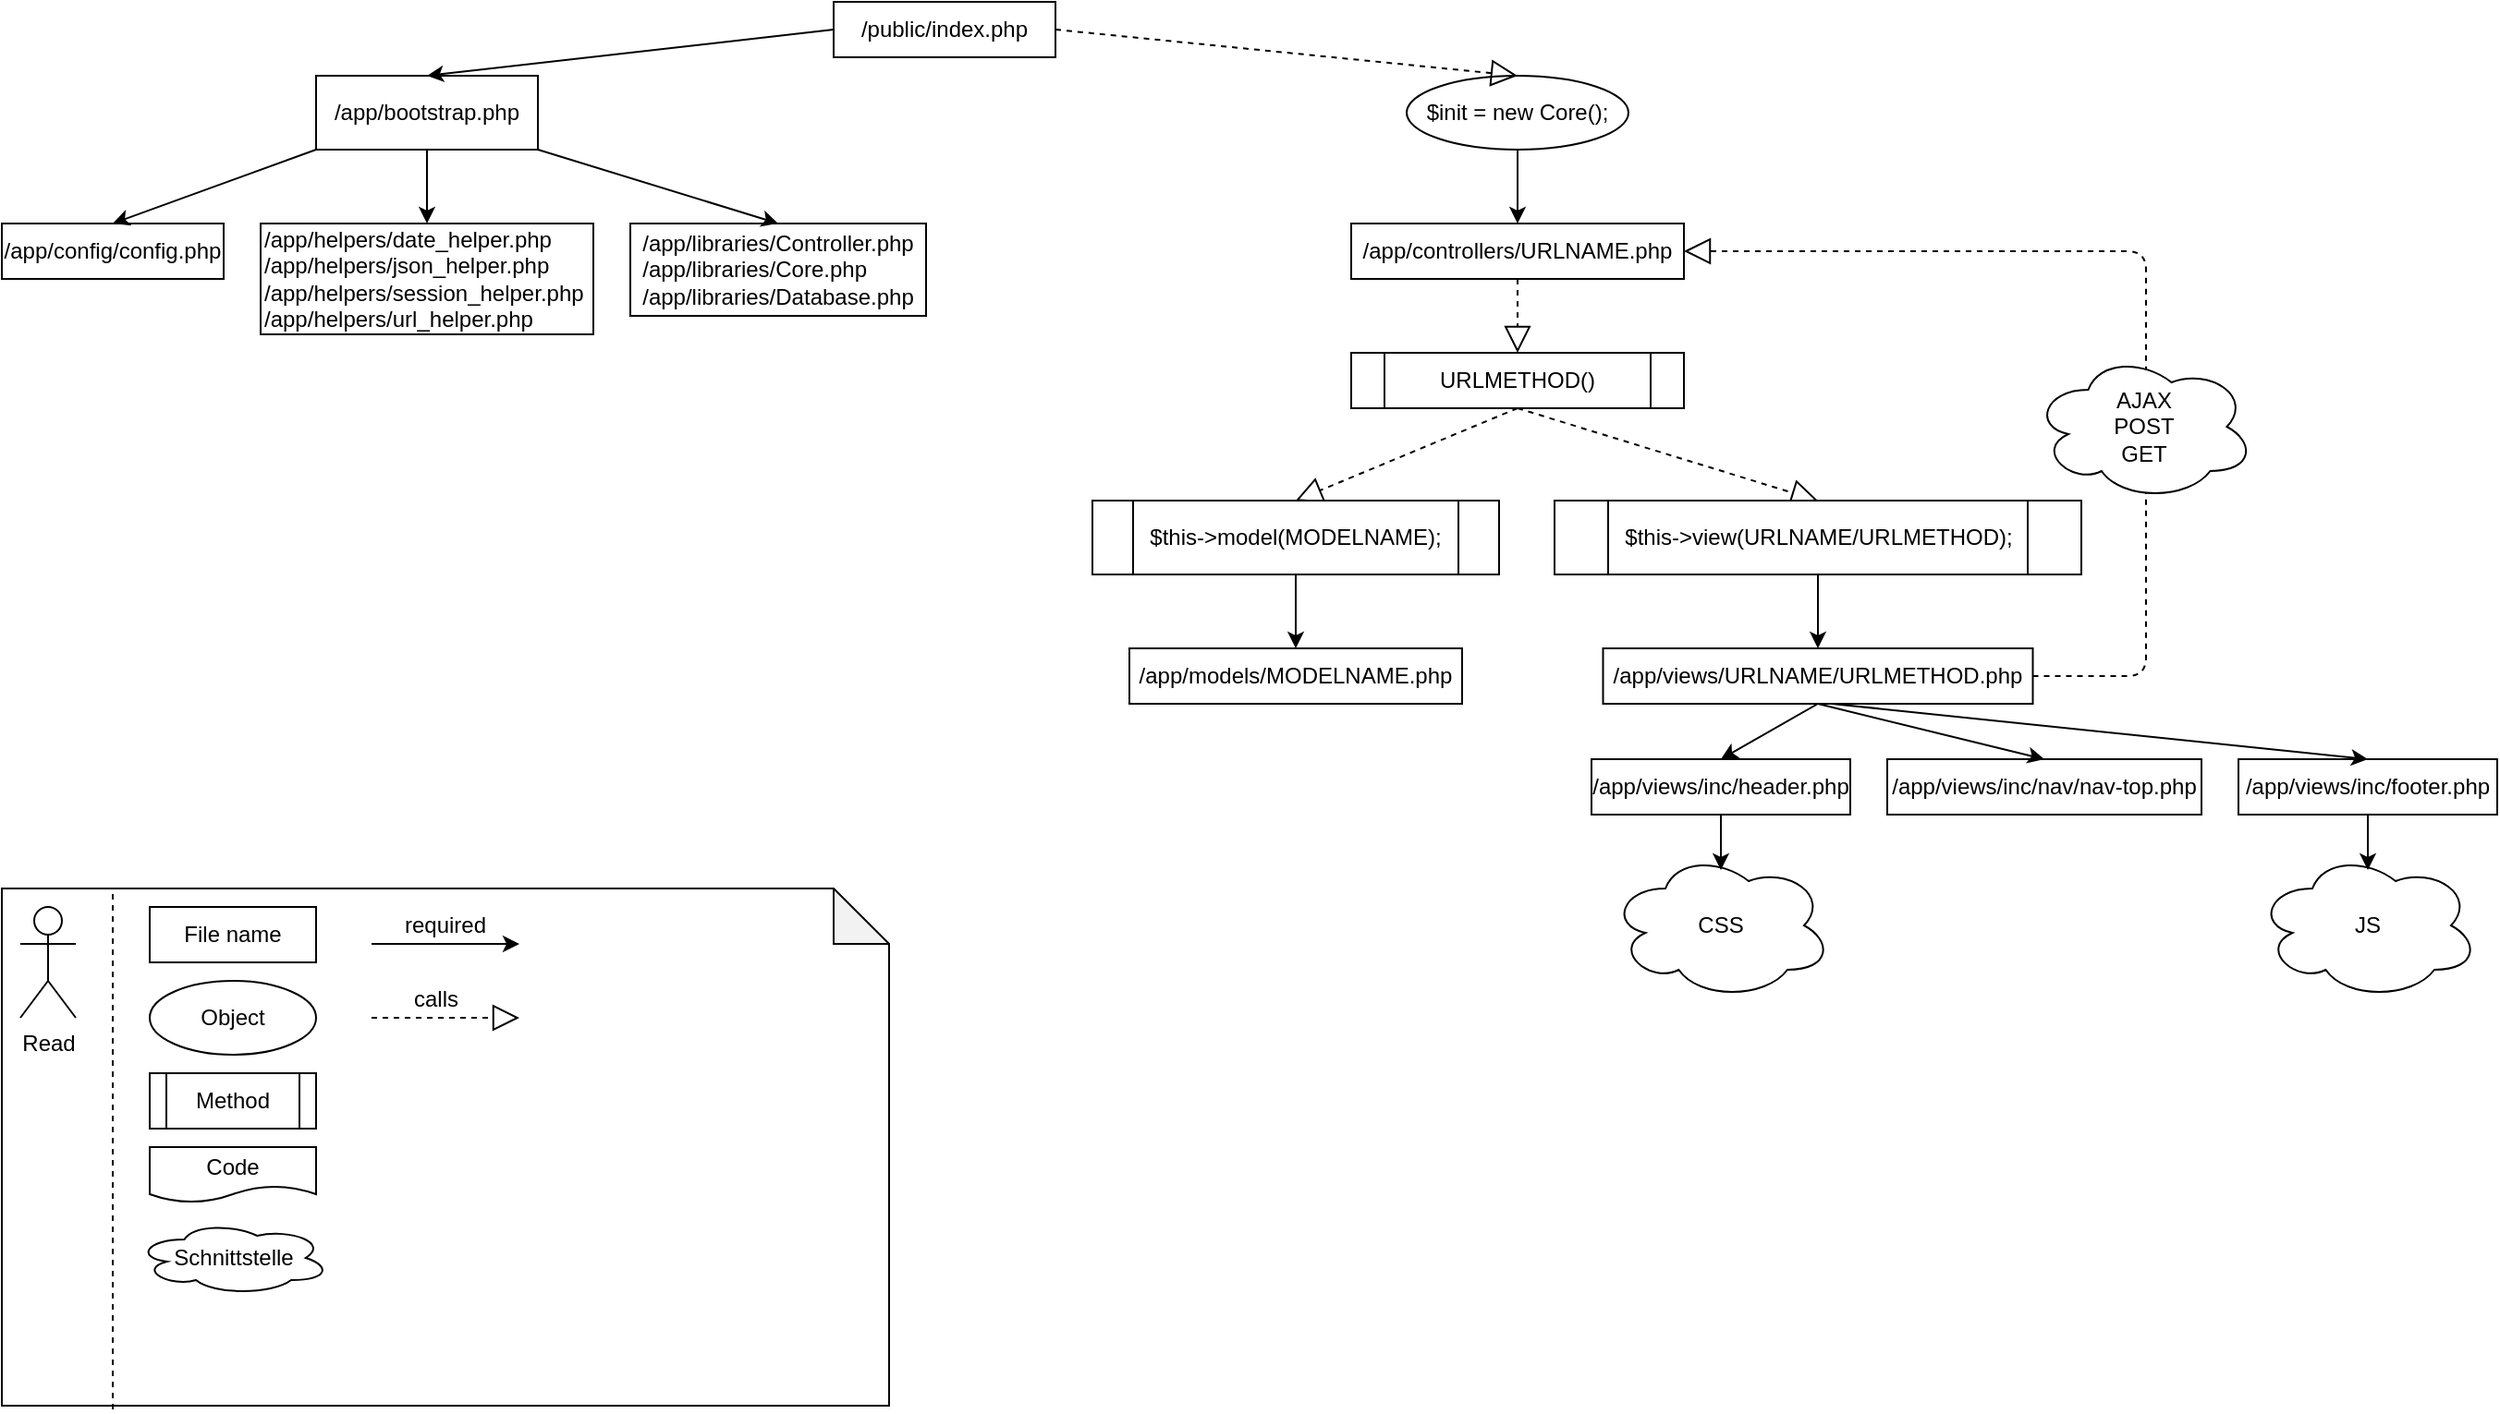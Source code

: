 <mxfile version="12.5.8" type="device"><diagram name="Page-1" id="9f46799a-70d6-7492-0946-bef42562c5a5"><mxGraphModel dx="1422" dy="713" grid="1" gridSize="10" guides="1" tooltips="1" connect="1" arrows="1" fold="1" page="1" pageScale="1" pageWidth="1100" pageHeight="850" background="#ffffff" math="0" shadow="0"><root><mxCell id="0"/><mxCell id="1" parent="0"/><mxCell id="seLH4e_ZLU2bX_Oh-OQ0-1" value="/public/index.php" style="rounded=0;whiteSpace=wrap;html=1;" parent="1" vertex="1"><mxGeometry x="490" y="40" width="120" height="30" as="geometry"/></mxCell><mxCell id="seLH4e_ZLU2bX_Oh-OQ0-4" value="/app/bootstrap.php" style="rounded=0;whiteSpace=wrap;html=1;" parent="1" vertex="1"><mxGeometry x="210" y="80" width="120" height="40" as="geometry"/></mxCell><mxCell id="seLH4e_ZLU2bX_Oh-OQ0-5" value="/app/config/config.php" style="rounded=0;whiteSpace=wrap;html=1;" parent="1" vertex="1"><mxGeometry x="40" y="160" width="120" height="30" as="geometry"/></mxCell><mxCell id="seLH4e_ZLU2bX_Oh-OQ0-6" value="/app/helpers/date_helper.php&lt;br&gt;/app/helpers/json_helper.php&lt;br&gt;/app/helpers/session_helper.php&lt;br&gt;&lt;span style=&quot;text-align: center&quot;&gt;/app/helpers/url_helper.php&lt;/span&gt;" style="rounded=0;whiteSpace=wrap;html=1;align=left;" parent="1" vertex="1"><mxGeometry x="180" y="160" width="180" height="60" as="geometry"/></mxCell><mxCell id="seLH4e_ZLU2bX_Oh-OQ0-7" value="&lt;div style=&quot;text-align: left&quot;&gt;&lt;span&gt;/app/libraries/Controller.php&lt;/span&gt;&lt;/div&gt;&lt;div style=&quot;text-align: left&quot;&gt;&lt;span&gt;/app/libraries/Core.php&lt;/span&gt;&lt;/div&gt;&lt;div style=&quot;text-align: left&quot;&gt;&lt;span&gt;/app/libraries/Database.php&lt;/span&gt;&lt;/div&gt;" style="rounded=0;whiteSpace=wrap;html=1;" parent="1" vertex="1"><mxGeometry x="380" y="160" width="160" height="50" as="geometry"/></mxCell><mxCell id="seLH4e_ZLU2bX_Oh-OQ0-9" value="" style="endArrow=classic;html=1;entryX=0.5;entryY=0;entryDx=0;entryDy=0;exitX=0;exitY=0.5;exitDx=0;exitDy=0;" parent="1" source="seLH4e_ZLU2bX_Oh-OQ0-1" target="seLH4e_ZLU2bX_Oh-OQ0-4" edge="1"><mxGeometry width="50" height="50" relative="1" as="geometry"><mxPoint x="490" y="50" as="sourcePoint"/><mxPoint x="390" y="90" as="targetPoint"/></mxGeometry></mxCell><mxCell id="seLH4e_ZLU2bX_Oh-OQ0-10" value="" style="endArrow=classic;html=1;exitX=0;exitY=1;exitDx=0;exitDy=0;entryX=0.5;entryY=0;entryDx=0;entryDy=0;" parent="1" source="seLH4e_ZLU2bX_Oh-OQ0-4" target="seLH4e_ZLU2bX_Oh-OQ0-5" edge="1"><mxGeometry width="50" height="50" relative="1" as="geometry"><mxPoint x="50" y="520" as="sourcePoint"/><mxPoint x="100" y="470" as="targetPoint"/></mxGeometry></mxCell><mxCell id="seLH4e_ZLU2bX_Oh-OQ0-11" value="" style="endArrow=classic;html=1;exitX=0.5;exitY=1;exitDx=0;exitDy=0;entryX=0.5;entryY=0;entryDx=0;entryDy=0;" parent="1" source="seLH4e_ZLU2bX_Oh-OQ0-4" target="seLH4e_ZLU2bX_Oh-OQ0-6" edge="1"><mxGeometry width="50" height="50" relative="1" as="geometry"><mxPoint x="160" y="340" as="sourcePoint"/><mxPoint x="210" y="290" as="targetPoint"/></mxGeometry></mxCell><mxCell id="seLH4e_ZLU2bX_Oh-OQ0-12" value="" style="endArrow=classic;html=1;exitX=1;exitY=1;exitDx=0;exitDy=0;entryX=0.5;entryY=0;entryDx=0;entryDy=0;" parent="1" source="seLH4e_ZLU2bX_Oh-OQ0-4" target="seLH4e_ZLU2bX_Oh-OQ0-7" edge="1"><mxGeometry width="50" height="50" relative="1" as="geometry"><mxPoint x="190" y="320" as="sourcePoint"/><mxPoint x="240" y="270" as="targetPoint"/></mxGeometry></mxCell><mxCell id="seLH4e_ZLU2bX_Oh-OQ0-13" value="$init = new Core();" style="ellipse;whiteSpace=wrap;html=1;" parent="1" vertex="1"><mxGeometry x="800" y="80" width="120" height="40" as="geometry"/></mxCell><mxCell id="seLH4e_ZLU2bX_Oh-OQ0-16" value="" style="endArrow=block;dashed=1;endFill=0;endSize=12;html=1;exitX=1;exitY=0.5;exitDx=0;exitDy=0;entryX=0.5;entryY=0;entryDx=0;entryDy=0;" parent="1" source="seLH4e_ZLU2bX_Oh-OQ0-1" target="seLH4e_ZLU2bX_Oh-OQ0-13" edge="1"><mxGeometry width="160" relative="1" as="geometry"><mxPoint x="290" y="420" as="sourcePoint"/><mxPoint x="450" y="420" as="targetPoint"/></mxGeometry></mxCell><mxCell id="seLH4e_ZLU2bX_Oh-OQ0-17" value="/app/controllers/URLNAME.php" style="rounded=0;whiteSpace=wrap;html=1;" parent="1" vertex="1"><mxGeometry x="770" y="160" width="180" height="30" as="geometry"/></mxCell><mxCell id="seLH4e_ZLU2bX_Oh-OQ0-18" value="" style="endArrow=classic;html=1;exitX=0.5;exitY=1;exitDx=0;exitDy=0;entryX=0.5;entryY=0;entryDx=0;entryDy=0;" parent="1" source="seLH4e_ZLU2bX_Oh-OQ0-13" target="seLH4e_ZLU2bX_Oh-OQ0-17" edge="1"><mxGeometry width="50" height="50" relative="1" as="geometry"><mxPoint x="260" y="130" as="sourcePoint"/><mxPoint x="260" y="170" as="targetPoint"/></mxGeometry></mxCell><mxCell id="seLH4e_ZLU2bX_Oh-OQ0-19" value="" style="endArrow=block;dashed=1;endFill=0;endSize=12;html=1;exitX=0.5;exitY=1;exitDx=0;exitDy=0;entryX=0.5;entryY=0;entryDx=0;entryDy=0;" parent="1" source="seLH4e_ZLU2bX_Oh-OQ0-17" target="seLH4e_ZLU2bX_Oh-OQ0-20" edge="1"><mxGeometry width="160" relative="1" as="geometry"><mxPoint x="640" y="65" as="sourcePoint"/><mxPoint x="870" y="90" as="targetPoint"/></mxGeometry></mxCell><mxCell id="seLH4e_ZLU2bX_Oh-OQ0-20" value="URLMETHOD()" style="shape=process;whiteSpace=wrap;html=1;backgroundOutline=1;" parent="1" vertex="1"><mxGeometry x="770" y="230" width="180" height="30" as="geometry"/></mxCell><mxCell id="seLH4e_ZLU2bX_Oh-OQ0-24" value="" style="shape=note;whiteSpace=wrap;html=1;backgroundOutline=1;darkOpacity=0.05;" parent="1" vertex="1"><mxGeometry x="40" y="520" width="480" height="280" as="geometry"/></mxCell><mxCell id="seLH4e_ZLU2bX_Oh-OQ0-31" value="Code" style="shape=document;whiteSpace=wrap;html=1;boundedLbl=1;fillColor=#FFFFFF;" parent="1" vertex="1"><mxGeometry x="120" y="660" width="90" height="30" as="geometry"/></mxCell><mxCell id="seLH4e_ZLU2bX_Oh-OQ0-32" value="" style="endArrow=block;dashed=1;endFill=0;endSize=12;html=1;exitX=0.5;exitY=1;exitDx=0;exitDy=0;entryX=0.5;entryY=0;entryDx=0;entryDy=0;" parent="1" source="seLH4e_ZLU2bX_Oh-OQ0-20" target="seLH4e_ZLU2bX_Oh-OQ0-56" edge="1"><mxGeometry width="160" relative="1" as="geometry"><mxPoint x="870" y="200" as="sourcePoint"/><mxPoint x="990" y="290" as="targetPoint"/></mxGeometry></mxCell><mxCell id="seLH4e_ZLU2bX_Oh-OQ0-34" value="" style="endArrow=block;dashed=1;endFill=0;endSize=12;html=1;exitX=0.5;exitY=1;exitDx=0;exitDy=0;entryX=0.5;entryY=0;entryDx=0;entryDy=0;" parent="1" source="seLH4e_ZLU2bX_Oh-OQ0-20" target="seLH4e_ZLU2bX_Oh-OQ0-55" edge="1"><mxGeometry width="160" relative="1" as="geometry"><mxPoint x="870" y="280" as="sourcePoint"/><mxPoint x="750" y="280" as="targetPoint"/></mxGeometry></mxCell><mxCell id="seLH4e_ZLU2bX_Oh-OQ0-35" value="/app/models/MODELNAME.php" style="rounded=0;whiteSpace=wrap;html=1;" parent="1" vertex="1"><mxGeometry x="650" y="390" width="180" height="30" as="geometry"/></mxCell><mxCell id="seLH4e_ZLU2bX_Oh-OQ0-36" value="/app/views/URLNAME/URLMETHOD.php" style="rounded=0;whiteSpace=wrap;html=1;" parent="1" vertex="1"><mxGeometry x="906.25" y="390" width="232.5" height="30" as="geometry"/></mxCell><mxCell id="seLH4e_ZLU2bX_Oh-OQ0-37" value="" style="endArrow=classic;html=1;entryX=0.5;entryY=0;entryDx=0;entryDy=0;exitX=0.5;exitY=1;exitDx=0;exitDy=0;" parent="1" source="seLH4e_ZLU2bX_Oh-OQ0-55" target="seLH4e_ZLU2bX_Oh-OQ0-35" edge="1"><mxGeometry width="50" height="50" relative="1" as="geometry"><mxPoint x="810" y="370" as="sourcePoint"/><mxPoint x="870" y="170" as="targetPoint"/></mxGeometry></mxCell><mxCell id="seLH4e_ZLU2bX_Oh-OQ0-38" value="" style="endArrow=classic;html=1;exitX=0.5;exitY=1;exitDx=0;exitDy=0;entryX=0.5;entryY=0;entryDx=0;entryDy=0;" parent="1" source="seLH4e_ZLU2bX_Oh-OQ0-56" target="seLH4e_ZLU2bX_Oh-OQ0-36" edge="1"><mxGeometry width="50" height="50" relative="1" as="geometry"><mxPoint x="990" y="370" as="sourcePoint"/><mxPoint x="990" y="370" as="targetPoint"/></mxGeometry></mxCell><mxCell id="seLH4e_ZLU2bX_Oh-OQ0-39" value="Read" style="shape=umlActor;verticalLabelPosition=bottom;labelBackgroundColor=#ffffff;verticalAlign=top;html=1;outlineConnect=0;fillColor=#FFFFFF;" parent="1" vertex="1"><mxGeometry x="50" y="530" width="30" height="60" as="geometry"/></mxCell><mxCell id="seLH4e_ZLU2bX_Oh-OQ0-40" value="File name" style="rounded=0;whiteSpace=wrap;html=1;fillColor=#FFFFFF;" parent="1" vertex="1"><mxGeometry x="120" y="530" width="90" height="30" as="geometry"/></mxCell><mxCell id="seLH4e_ZLU2bX_Oh-OQ0-43" value="" style="endArrow=classic;html=1;" parent="1" edge="1"><mxGeometry width="50" height="50" relative="1" as="geometry"><mxPoint x="240" y="550" as="sourcePoint"/><mxPoint x="320" y="550" as="targetPoint"/></mxGeometry></mxCell><mxCell id="seLH4e_ZLU2bX_Oh-OQ0-44" value="required" style="text;html=1;strokeColor=none;fillColor=none;align=center;verticalAlign=middle;whiteSpace=wrap;rounded=0;" parent="1" vertex="1"><mxGeometry x="240" y="530" width="80" height="20" as="geometry"/></mxCell><mxCell id="seLH4e_ZLU2bX_Oh-OQ0-45" value="Object" style="ellipse;whiteSpace=wrap;html=1;fillColor=#FFFFFF;" parent="1" vertex="1"><mxGeometry x="120" y="570" width="90" height="40" as="geometry"/></mxCell><mxCell id="seLH4e_ZLU2bX_Oh-OQ0-46" value="" style="endArrow=block;dashed=1;endFill=0;endSize=12;html=1;exitX=1;exitY=0.5;exitDx=0;exitDy=0;" parent="1" edge="1"><mxGeometry width="160" relative="1" as="geometry"><mxPoint x="240" y="590" as="sourcePoint"/><mxPoint x="320" y="590" as="targetPoint"/></mxGeometry></mxCell><mxCell id="seLH4e_ZLU2bX_Oh-OQ0-53" value="calls" style="text;html=1;strokeColor=none;fillColor=none;align=center;verticalAlign=middle;whiteSpace=wrap;rounded=0;" parent="1" vertex="1"><mxGeometry x="235" y="570" width="80" height="20" as="geometry"/></mxCell><mxCell id="seLH4e_ZLU2bX_Oh-OQ0-54" value="Method" style="shape=process;whiteSpace=wrap;html=1;backgroundOutline=1;" parent="1" vertex="1"><mxGeometry x="120" y="620" width="90" height="30" as="geometry"/></mxCell><mxCell id="seLH4e_ZLU2bX_Oh-OQ0-55" value="&lt;span style=&quot;background-color: rgb(255 , 255 , 255)&quot;&gt;$this-&amp;gt;model(MODELNAME);&lt;/span&gt;" style="shape=process;whiteSpace=wrap;html=1;backgroundOutline=1;" parent="1" vertex="1"><mxGeometry x="630" y="310" width="220" height="40" as="geometry"/></mxCell><mxCell id="seLH4e_ZLU2bX_Oh-OQ0-56" value="&lt;span style=&quot;background-color: rgb(255 , 255 , 255)&quot;&gt;$this-&amp;gt;view(URLNAME/URLMETHOD);&lt;/span&gt;" style="shape=process;whiteSpace=wrap;html=1;backgroundOutline=1;" parent="1" vertex="1"><mxGeometry x="880" y="310" width="285" height="40" as="geometry"/></mxCell><mxCell id="seLH4e_ZLU2bX_Oh-OQ0-58" value="" style="endArrow=none;dashed=1;html=1;entryX=0.125;entryY=0;entryDx=0;entryDy=0;entryPerimeter=0;exitX=0.125;exitY=1.007;exitDx=0;exitDy=0;exitPerimeter=0;" parent="1" source="seLH4e_ZLU2bX_Oh-OQ0-24" target="seLH4e_ZLU2bX_Oh-OQ0-24" edge="1"><mxGeometry width="50" height="50" relative="1" as="geometry"><mxPoint x="40" y="870" as="sourcePoint"/><mxPoint x="90" y="820" as="targetPoint"/></mxGeometry></mxCell><mxCell id="seLH4e_ZLU2bX_Oh-OQ0-60" value="/app/views/inc/header.php" style="rounded=0;whiteSpace=wrap;html=1;" parent="1" vertex="1"><mxGeometry x="900" y="450" width="140" height="30" as="geometry"/></mxCell><mxCell id="seLH4e_ZLU2bX_Oh-OQ0-61" value="/app/views/inc/nav/nav-top.php" style="rounded=0;whiteSpace=wrap;html=1;" parent="1" vertex="1"><mxGeometry x="1060" y="450" width="170" height="30" as="geometry"/></mxCell><mxCell id="seLH4e_ZLU2bX_Oh-OQ0-62" value="/app/views/inc/footer.php" style="rounded=0;whiteSpace=wrap;html=1;" parent="1" vertex="1"><mxGeometry x="1250" y="450" width="140" height="30" as="geometry"/></mxCell><mxCell id="seLH4e_ZLU2bX_Oh-OQ0-63" value="" style="endArrow=classic;html=1;exitX=0.5;exitY=1;exitDx=0;exitDy=0;entryX=0.5;entryY=0;entryDx=0;entryDy=0;" parent="1" source="seLH4e_ZLU2bX_Oh-OQ0-36" target="seLH4e_ZLU2bX_Oh-OQ0-60" edge="1"><mxGeometry width="50" height="50" relative="1" as="geometry"><mxPoint x="1032.5" y="360" as="sourcePoint"/><mxPoint x="1032.5" y="400" as="targetPoint"/></mxGeometry></mxCell><mxCell id="seLH4e_ZLU2bX_Oh-OQ0-64" value="" style="endArrow=classic;html=1;exitX=0.5;exitY=1;exitDx=0;exitDy=0;entryX=0.5;entryY=0;entryDx=0;entryDy=0;" parent="1" source="seLH4e_ZLU2bX_Oh-OQ0-36" target="seLH4e_ZLU2bX_Oh-OQ0-61" edge="1"><mxGeometry width="50" height="50" relative="1" as="geometry"><mxPoint x="1032.5" y="430" as="sourcePoint"/><mxPoint x="980" y="460" as="targetPoint"/></mxGeometry></mxCell><mxCell id="seLH4e_ZLU2bX_Oh-OQ0-65" value="" style="endArrow=classic;html=1;entryX=0.5;entryY=0;entryDx=0;entryDy=0;" parent="1" target="seLH4e_ZLU2bX_Oh-OQ0-62" edge="1"><mxGeometry width="50" height="50" relative="1" as="geometry"><mxPoint x="1030" y="420" as="sourcePoint"/><mxPoint x="1155" y="460" as="targetPoint"/></mxGeometry></mxCell><mxCell id="seLH4e_ZLU2bX_Oh-OQ0-66" value="CSS" style="ellipse;shape=cloud;whiteSpace=wrap;html=1;fillColor=#FFFFFF;" parent="1" vertex="1"><mxGeometry x="910" y="500" width="120" height="80" as="geometry"/></mxCell><mxCell id="seLH4e_ZLU2bX_Oh-OQ0-67" value="JS" style="ellipse;shape=cloud;whiteSpace=wrap;html=1;fillColor=#FFFFFF;" parent="1" vertex="1"><mxGeometry x="1260" y="500" width="120" height="80" as="geometry"/></mxCell><mxCell id="seLH4e_ZLU2bX_Oh-OQ0-68" value="" style="endArrow=classic;html=1;exitX=0.5;exitY=1;exitDx=0;exitDy=0;entryX=0.5;entryY=0.125;entryDx=0;entryDy=0;entryPerimeter=0;" parent="1" source="seLH4e_ZLU2bX_Oh-OQ0-60" target="seLH4e_ZLU2bX_Oh-OQ0-66" edge="1"><mxGeometry width="50" height="50" relative="1" as="geometry"><mxPoint x="870" y="590" as="sourcePoint"/><mxPoint x="920" y="540" as="targetPoint"/></mxGeometry></mxCell><mxCell id="seLH4e_ZLU2bX_Oh-OQ0-69" value="" style="endArrow=classic;html=1;exitX=0.5;exitY=1;exitDx=0;exitDy=0;entryX=0.5;entryY=0.125;entryDx=0;entryDy=0;entryPerimeter=0;" parent="1" source="seLH4e_ZLU2bX_Oh-OQ0-62" target="seLH4e_ZLU2bX_Oh-OQ0-67" edge="1"><mxGeometry width="50" height="50" relative="1" as="geometry"><mxPoint x="980" y="490" as="sourcePoint"/><mxPoint x="980" y="520" as="targetPoint"/></mxGeometry></mxCell><mxCell id="seLH4e_ZLU2bX_Oh-OQ0-70" value="Schnittstelle" style="ellipse;shape=cloud;whiteSpace=wrap;html=1;fillColor=#FFFFFF;" parent="1" vertex="1"><mxGeometry x="112.5" y="700" width="105" height="40" as="geometry"/></mxCell><mxCell id="AfD-dQPQwKPt1_Hx5fE6-1" value="" style="endArrow=block;dashed=1;endFill=0;endSize=12;html=1;exitX=1;exitY=0.5;exitDx=0;exitDy=0;entryX=1;entryY=0.5;entryDx=0;entryDy=0;" edge="1" parent="1" source="seLH4e_ZLU2bX_Oh-OQ0-36" target="seLH4e_ZLU2bX_Oh-OQ0-17"><mxGeometry width="160" relative="1" as="geometry"><mxPoint x="870" y="270" as="sourcePoint"/><mxPoint x="1032.5" y="320" as="targetPoint"/><Array as="points"><mxPoint x="1200" y="405"/><mxPoint x="1200" y="175"/></Array></mxGeometry></mxCell><mxCell id="AfD-dQPQwKPt1_Hx5fE6-2" value="AJAX&lt;br&gt;POST&lt;br&gt;GET" style="ellipse;shape=cloud;whiteSpace=wrap;html=1;fillColor=#FFFFFF;" vertex="1" parent="1"><mxGeometry x="1138.75" y="230" width="120" height="80" as="geometry"/></mxCell></root></mxGraphModel></diagram></mxfile>